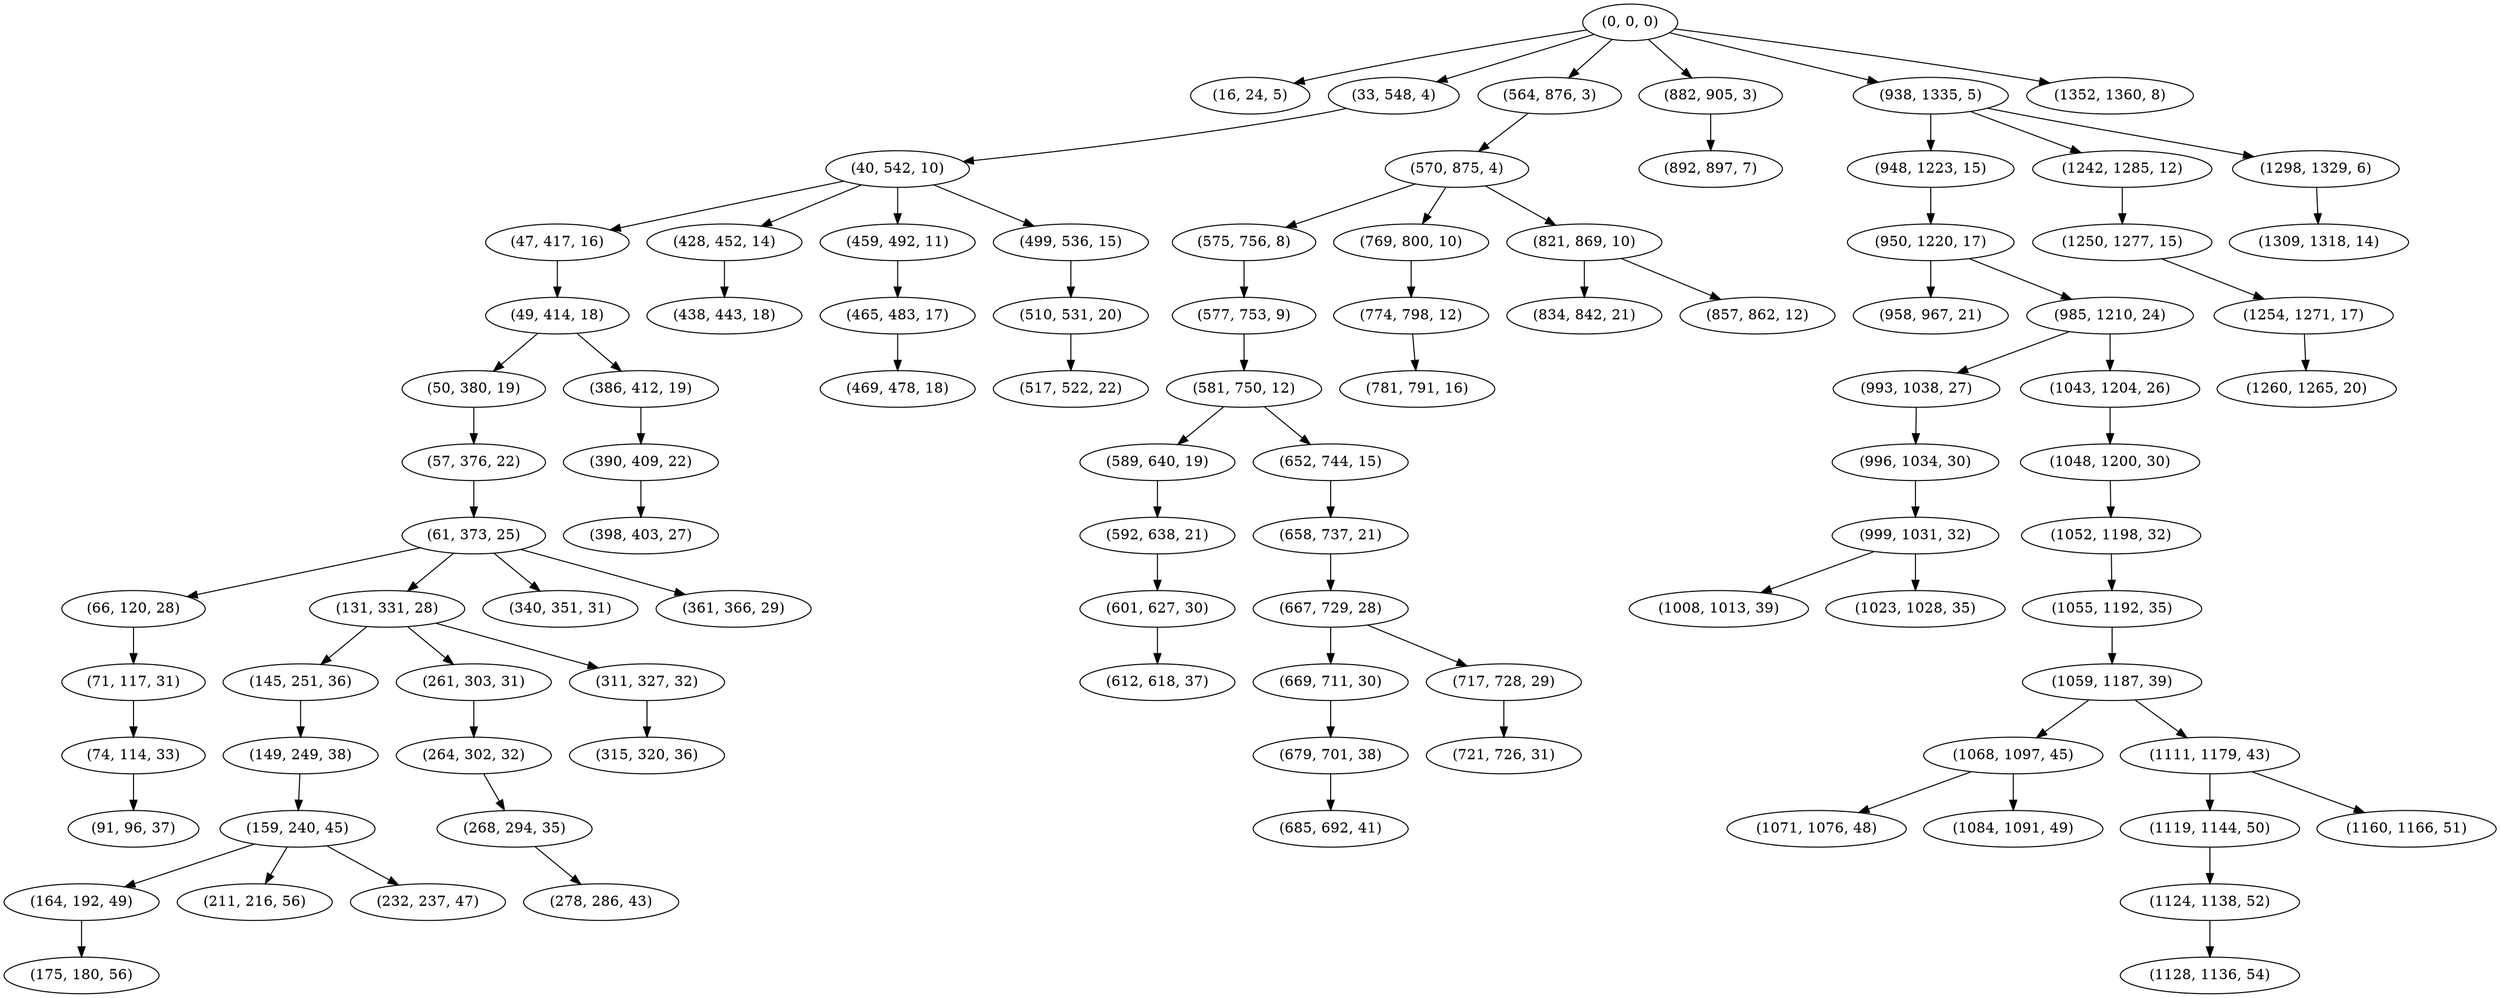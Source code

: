 digraph tree {
    "(0, 0, 0)";
    "(16, 24, 5)";
    "(33, 548, 4)";
    "(40, 542, 10)";
    "(47, 417, 16)";
    "(49, 414, 18)";
    "(50, 380, 19)";
    "(57, 376, 22)";
    "(61, 373, 25)";
    "(66, 120, 28)";
    "(71, 117, 31)";
    "(74, 114, 33)";
    "(91, 96, 37)";
    "(131, 331, 28)";
    "(145, 251, 36)";
    "(149, 249, 38)";
    "(159, 240, 45)";
    "(164, 192, 49)";
    "(175, 180, 56)";
    "(211, 216, 56)";
    "(232, 237, 47)";
    "(261, 303, 31)";
    "(264, 302, 32)";
    "(268, 294, 35)";
    "(278, 286, 43)";
    "(311, 327, 32)";
    "(315, 320, 36)";
    "(340, 351, 31)";
    "(361, 366, 29)";
    "(386, 412, 19)";
    "(390, 409, 22)";
    "(398, 403, 27)";
    "(428, 452, 14)";
    "(438, 443, 18)";
    "(459, 492, 11)";
    "(465, 483, 17)";
    "(469, 478, 18)";
    "(499, 536, 15)";
    "(510, 531, 20)";
    "(517, 522, 22)";
    "(564, 876, 3)";
    "(570, 875, 4)";
    "(575, 756, 8)";
    "(577, 753, 9)";
    "(581, 750, 12)";
    "(589, 640, 19)";
    "(592, 638, 21)";
    "(601, 627, 30)";
    "(612, 618, 37)";
    "(652, 744, 15)";
    "(658, 737, 21)";
    "(667, 729, 28)";
    "(669, 711, 30)";
    "(679, 701, 38)";
    "(685, 692, 41)";
    "(717, 728, 29)";
    "(721, 726, 31)";
    "(769, 800, 10)";
    "(774, 798, 12)";
    "(781, 791, 16)";
    "(821, 869, 10)";
    "(834, 842, 21)";
    "(857, 862, 12)";
    "(882, 905, 3)";
    "(892, 897, 7)";
    "(938, 1335, 5)";
    "(948, 1223, 15)";
    "(950, 1220, 17)";
    "(958, 967, 21)";
    "(985, 1210, 24)";
    "(993, 1038, 27)";
    "(996, 1034, 30)";
    "(999, 1031, 32)";
    "(1008, 1013, 39)";
    "(1023, 1028, 35)";
    "(1043, 1204, 26)";
    "(1048, 1200, 30)";
    "(1052, 1198, 32)";
    "(1055, 1192, 35)";
    "(1059, 1187, 39)";
    "(1068, 1097, 45)";
    "(1071, 1076, 48)";
    "(1084, 1091, 49)";
    "(1111, 1179, 43)";
    "(1119, 1144, 50)";
    "(1124, 1138, 52)";
    "(1128, 1136, 54)";
    "(1160, 1166, 51)";
    "(1242, 1285, 12)";
    "(1250, 1277, 15)";
    "(1254, 1271, 17)";
    "(1260, 1265, 20)";
    "(1298, 1329, 6)";
    "(1309, 1318, 14)";
    "(1352, 1360, 8)";
    "(0, 0, 0)" -> "(16, 24, 5)";
    "(0, 0, 0)" -> "(33, 548, 4)";
    "(0, 0, 0)" -> "(564, 876, 3)";
    "(0, 0, 0)" -> "(882, 905, 3)";
    "(0, 0, 0)" -> "(938, 1335, 5)";
    "(0, 0, 0)" -> "(1352, 1360, 8)";
    "(33, 548, 4)" -> "(40, 542, 10)";
    "(40, 542, 10)" -> "(47, 417, 16)";
    "(40, 542, 10)" -> "(428, 452, 14)";
    "(40, 542, 10)" -> "(459, 492, 11)";
    "(40, 542, 10)" -> "(499, 536, 15)";
    "(47, 417, 16)" -> "(49, 414, 18)";
    "(49, 414, 18)" -> "(50, 380, 19)";
    "(49, 414, 18)" -> "(386, 412, 19)";
    "(50, 380, 19)" -> "(57, 376, 22)";
    "(57, 376, 22)" -> "(61, 373, 25)";
    "(61, 373, 25)" -> "(66, 120, 28)";
    "(61, 373, 25)" -> "(131, 331, 28)";
    "(61, 373, 25)" -> "(340, 351, 31)";
    "(61, 373, 25)" -> "(361, 366, 29)";
    "(66, 120, 28)" -> "(71, 117, 31)";
    "(71, 117, 31)" -> "(74, 114, 33)";
    "(74, 114, 33)" -> "(91, 96, 37)";
    "(131, 331, 28)" -> "(145, 251, 36)";
    "(131, 331, 28)" -> "(261, 303, 31)";
    "(131, 331, 28)" -> "(311, 327, 32)";
    "(145, 251, 36)" -> "(149, 249, 38)";
    "(149, 249, 38)" -> "(159, 240, 45)";
    "(159, 240, 45)" -> "(164, 192, 49)";
    "(159, 240, 45)" -> "(211, 216, 56)";
    "(159, 240, 45)" -> "(232, 237, 47)";
    "(164, 192, 49)" -> "(175, 180, 56)";
    "(261, 303, 31)" -> "(264, 302, 32)";
    "(264, 302, 32)" -> "(268, 294, 35)";
    "(268, 294, 35)" -> "(278, 286, 43)";
    "(311, 327, 32)" -> "(315, 320, 36)";
    "(386, 412, 19)" -> "(390, 409, 22)";
    "(390, 409, 22)" -> "(398, 403, 27)";
    "(428, 452, 14)" -> "(438, 443, 18)";
    "(459, 492, 11)" -> "(465, 483, 17)";
    "(465, 483, 17)" -> "(469, 478, 18)";
    "(499, 536, 15)" -> "(510, 531, 20)";
    "(510, 531, 20)" -> "(517, 522, 22)";
    "(564, 876, 3)" -> "(570, 875, 4)";
    "(570, 875, 4)" -> "(575, 756, 8)";
    "(570, 875, 4)" -> "(769, 800, 10)";
    "(570, 875, 4)" -> "(821, 869, 10)";
    "(575, 756, 8)" -> "(577, 753, 9)";
    "(577, 753, 9)" -> "(581, 750, 12)";
    "(581, 750, 12)" -> "(589, 640, 19)";
    "(581, 750, 12)" -> "(652, 744, 15)";
    "(589, 640, 19)" -> "(592, 638, 21)";
    "(592, 638, 21)" -> "(601, 627, 30)";
    "(601, 627, 30)" -> "(612, 618, 37)";
    "(652, 744, 15)" -> "(658, 737, 21)";
    "(658, 737, 21)" -> "(667, 729, 28)";
    "(667, 729, 28)" -> "(669, 711, 30)";
    "(667, 729, 28)" -> "(717, 728, 29)";
    "(669, 711, 30)" -> "(679, 701, 38)";
    "(679, 701, 38)" -> "(685, 692, 41)";
    "(717, 728, 29)" -> "(721, 726, 31)";
    "(769, 800, 10)" -> "(774, 798, 12)";
    "(774, 798, 12)" -> "(781, 791, 16)";
    "(821, 869, 10)" -> "(834, 842, 21)";
    "(821, 869, 10)" -> "(857, 862, 12)";
    "(882, 905, 3)" -> "(892, 897, 7)";
    "(938, 1335, 5)" -> "(948, 1223, 15)";
    "(938, 1335, 5)" -> "(1242, 1285, 12)";
    "(938, 1335, 5)" -> "(1298, 1329, 6)";
    "(948, 1223, 15)" -> "(950, 1220, 17)";
    "(950, 1220, 17)" -> "(958, 967, 21)";
    "(950, 1220, 17)" -> "(985, 1210, 24)";
    "(985, 1210, 24)" -> "(993, 1038, 27)";
    "(985, 1210, 24)" -> "(1043, 1204, 26)";
    "(993, 1038, 27)" -> "(996, 1034, 30)";
    "(996, 1034, 30)" -> "(999, 1031, 32)";
    "(999, 1031, 32)" -> "(1008, 1013, 39)";
    "(999, 1031, 32)" -> "(1023, 1028, 35)";
    "(1043, 1204, 26)" -> "(1048, 1200, 30)";
    "(1048, 1200, 30)" -> "(1052, 1198, 32)";
    "(1052, 1198, 32)" -> "(1055, 1192, 35)";
    "(1055, 1192, 35)" -> "(1059, 1187, 39)";
    "(1059, 1187, 39)" -> "(1068, 1097, 45)";
    "(1059, 1187, 39)" -> "(1111, 1179, 43)";
    "(1068, 1097, 45)" -> "(1071, 1076, 48)";
    "(1068, 1097, 45)" -> "(1084, 1091, 49)";
    "(1111, 1179, 43)" -> "(1119, 1144, 50)";
    "(1111, 1179, 43)" -> "(1160, 1166, 51)";
    "(1119, 1144, 50)" -> "(1124, 1138, 52)";
    "(1124, 1138, 52)" -> "(1128, 1136, 54)";
    "(1242, 1285, 12)" -> "(1250, 1277, 15)";
    "(1250, 1277, 15)" -> "(1254, 1271, 17)";
    "(1254, 1271, 17)" -> "(1260, 1265, 20)";
    "(1298, 1329, 6)" -> "(1309, 1318, 14)";
}
